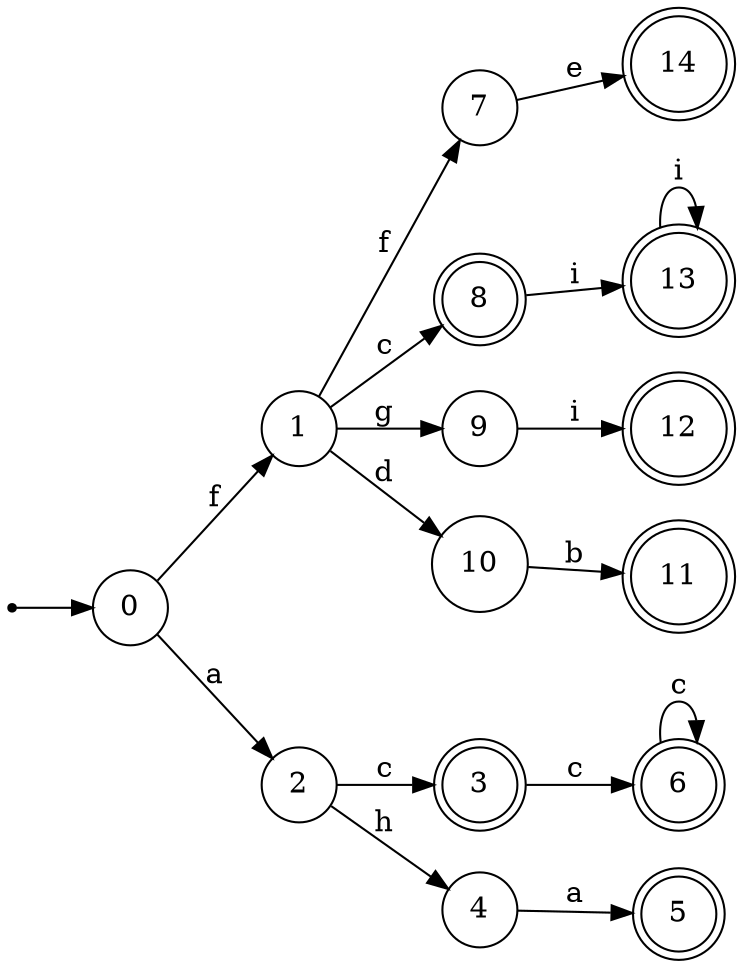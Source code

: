 digraph finite_state_machine {
rankdir=LR;
size="20,20";
node [shape = point]; "dummy0"
node [shape = circle]; "0";
"dummy0" -> "0";
node [shape = circle]; "1";
node [shape = circle]; "2";
node [shape = doublecircle]; "3";node [shape = circle]; "4";
node [shape = doublecircle]; "5";node [shape = doublecircle]; "6";node [shape = circle]; "7";
node [shape = doublecircle]; "8";node [shape = circle]; "9";
node [shape = circle]; "10";
node [shape = doublecircle]; "11";node [shape = doublecircle]; "12";node [shape = doublecircle]; "13";node [shape = doublecircle]; "14";"0" -> "1" [label = "f"];
 "0" -> "2" [label = "a"];
 "2" -> "3" [label = "c"];
 "2" -> "4" [label = "h"];
 "4" -> "5" [label = "a"];
 "3" -> "6" [label = "c"];
 "6" -> "6" [label = "c"];
 "1" -> "7" [label = "f"];
 "1" -> "8" [label = "c"];
 "1" -> "9" [label = "g"];
 "1" -> "10" [label = "d"];
 "10" -> "11" [label = "b"];
 "9" -> "12" [label = "i"];
 "8" -> "13" [label = "i"];
 "13" -> "13" [label = "i"];
 "7" -> "14" [label = "e"];
 }
